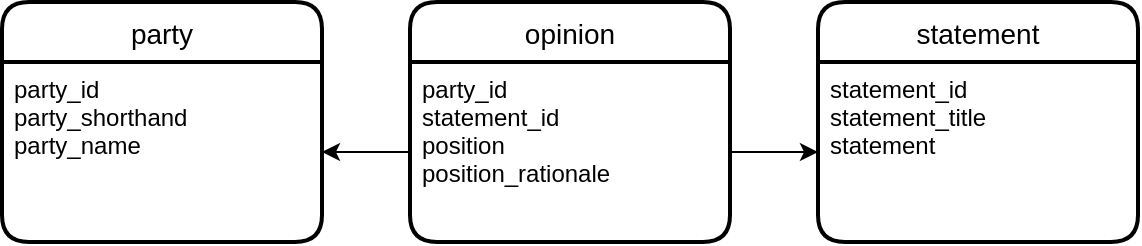<mxfile version="16.2.4"><diagram id="Y6y_7xjRUhrLGdx_vv9_" name="Page-1"><mxGraphModel dx="942" dy="545" grid="1" gridSize="10" guides="1" tooltips="1" connect="1" arrows="1" fold="1" page="1" pageScale="1" pageWidth="850" pageHeight="1100" math="0" shadow="0"><root><mxCell id="0"/><mxCell id="1" parent="0"/><mxCell id="NdN0hD0Hn4FBQeK0aoIv-1" value="party" style="swimlane;childLayout=stackLayout;horizontal=1;startSize=30;horizontalStack=0;rounded=1;fontSize=14;fontStyle=0;strokeWidth=2;resizeParent=0;resizeLast=1;shadow=0;dashed=0;align=center;" vertex="1" parent="1"><mxGeometry x="90" y="90" width="160" height="120" as="geometry"/></mxCell><mxCell id="NdN0hD0Hn4FBQeK0aoIv-2" value="party_id&#10;party_shorthand&#10;party_name" style="align=left;strokeColor=none;fillColor=none;spacingLeft=4;fontSize=12;verticalAlign=top;resizable=0;rotatable=0;part=1;" vertex="1" parent="NdN0hD0Hn4FBQeK0aoIv-1"><mxGeometry y="30" width="160" height="90" as="geometry"/></mxCell><mxCell id="NdN0hD0Hn4FBQeK0aoIv-3" value="statement" style="swimlane;childLayout=stackLayout;horizontal=1;startSize=30;horizontalStack=0;rounded=1;fontSize=14;fontStyle=0;strokeWidth=2;resizeParent=0;resizeLast=1;shadow=0;dashed=0;align=center;" vertex="1" parent="1"><mxGeometry x="498" y="90" width="160" height="120" as="geometry"/></mxCell><mxCell id="NdN0hD0Hn4FBQeK0aoIv-4" value="statement_id&#10;statement_title&#10;statement" style="align=left;strokeColor=none;fillColor=none;spacingLeft=4;fontSize=12;verticalAlign=top;resizable=0;rotatable=0;part=1;" vertex="1" parent="NdN0hD0Hn4FBQeK0aoIv-3"><mxGeometry y="30" width="160" height="90" as="geometry"/></mxCell><mxCell id="NdN0hD0Hn4FBQeK0aoIv-5" value="opinion" style="swimlane;childLayout=stackLayout;horizontal=1;startSize=30;horizontalStack=0;rounded=1;fontSize=14;fontStyle=0;strokeWidth=2;resizeParent=0;resizeLast=1;shadow=0;dashed=0;align=center;" vertex="1" parent="1"><mxGeometry x="294" y="90" width="160" height="120" as="geometry"/></mxCell><mxCell id="NdN0hD0Hn4FBQeK0aoIv-6" value="party_id&#10;statement_id&#10;position&#10;position_rationale" style="align=left;strokeColor=none;fillColor=none;spacingLeft=4;fontSize=12;verticalAlign=top;resizable=0;rotatable=0;part=1;" vertex="1" parent="NdN0hD0Hn4FBQeK0aoIv-5"><mxGeometry y="30" width="160" height="90" as="geometry"/></mxCell><mxCell id="NdN0hD0Hn4FBQeK0aoIv-9" style="edgeStyle=orthogonalEdgeStyle;rounded=0;orthogonalLoop=1;jettySize=auto;html=1;entryX=0;entryY=0.5;entryDx=0;entryDy=0;" edge="1" parent="1" source="NdN0hD0Hn4FBQeK0aoIv-6" target="NdN0hD0Hn4FBQeK0aoIv-4"><mxGeometry relative="1" as="geometry"/></mxCell><mxCell id="NdN0hD0Hn4FBQeK0aoIv-10" style="edgeStyle=orthogonalEdgeStyle;rounded=0;orthogonalLoop=1;jettySize=auto;html=1;" edge="1" parent="1" source="NdN0hD0Hn4FBQeK0aoIv-6" target="NdN0hD0Hn4FBQeK0aoIv-2"><mxGeometry relative="1" as="geometry"/></mxCell></root></mxGraphModel></diagram></mxfile>